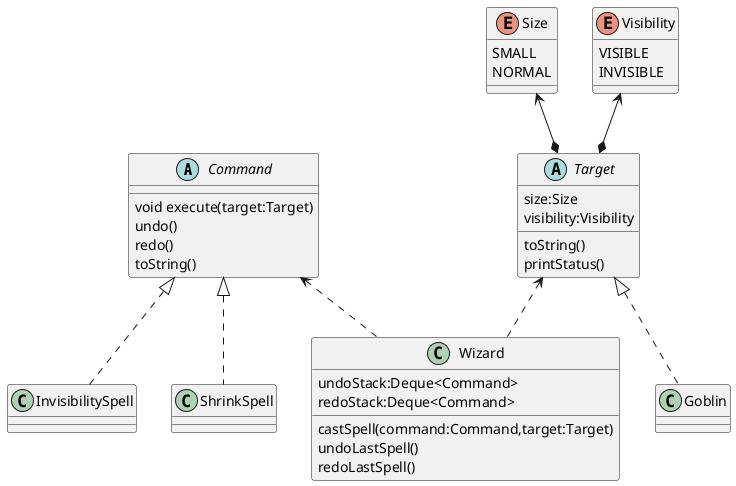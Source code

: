 @startuml

abstract class Command{
    void execute(target:Target)
    undo()
    redo()
    toString()
}

abstract class Target{
    size:Size
    visibility:Visibility
    toString()
    printStatus()
}

enum Size{
    SMALL
    NORMAL
}

enum Visibility{
    VISIBLE
    INVISIBLE
}

class Goblin
class InvisibilitySpell
class ShrinkSpell

Target <|.. Goblin
Command <|.. InvisibilitySpell
Command <|.. ShrinkSpell

Size <--* Target
Visibility <--* Target

class Wizard{
    undoStack:Deque<Command>
    redoStack:Deque<Command>
    castSpell(command:Command,target:Target)
    undoLastSpell()
    redoLastSpell()
}

Command <.. Wizard
Target <.. Wizard
@enduml